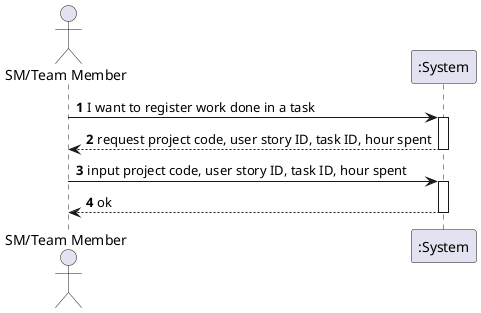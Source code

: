 @startuml
'https://plantuml.com/sequence-diagram

autonumber
actor "SM/Team Member" as SM
participant ":System" as system

SM -> system: I want to register work done in a task
activate system
SM <-- system: request project code, user story ID, task ID, hour spent
deactivate system
SM -> system: input project code, user story ID, task ID, hour spent
activate system
SM <-- system:ok
deactivate system





@enduml